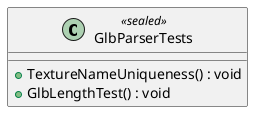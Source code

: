 @startuml
class GlbParserTests <<sealed>> {
    + TextureNameUniqueness() : void
    + GlbLengthTest() : void
}
@enduml
